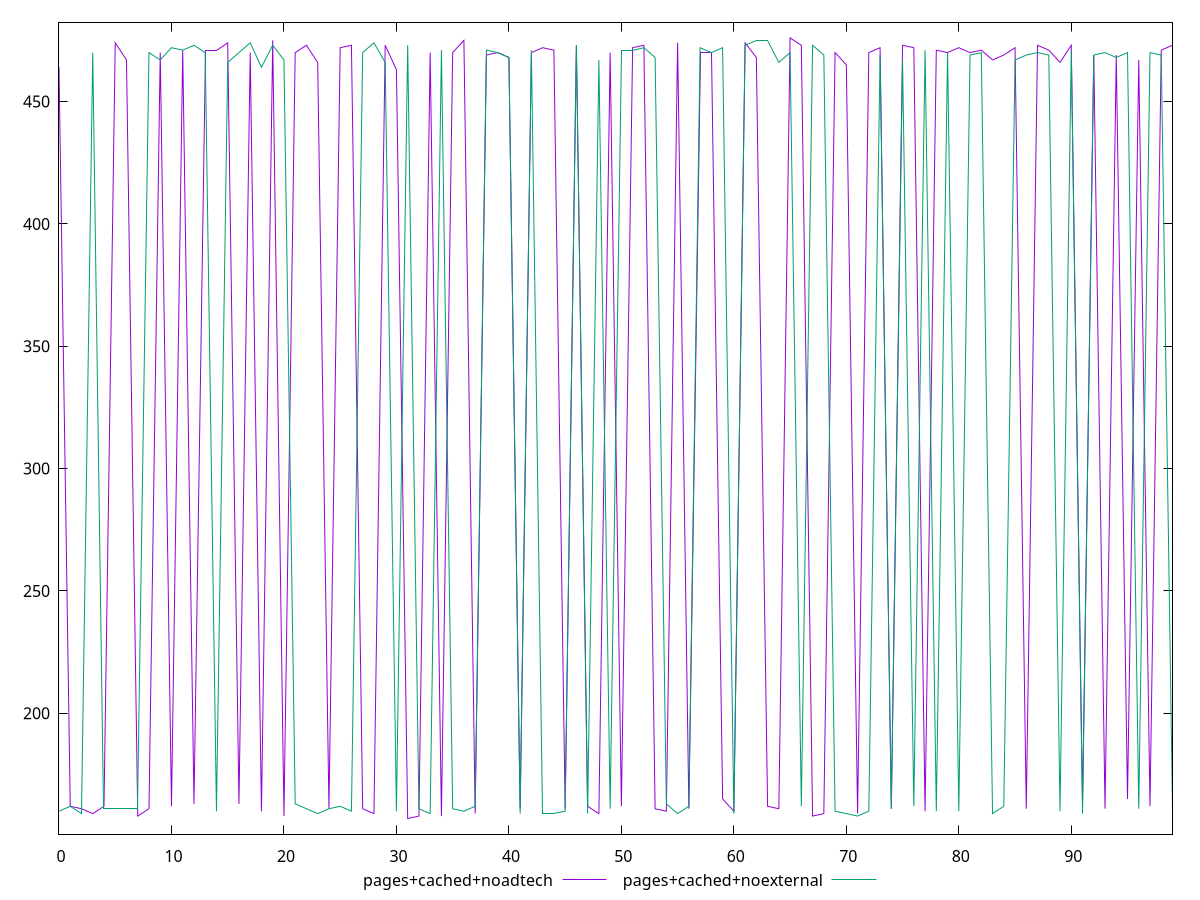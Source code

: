 reset

$pagesCachedNoadtech <<EOF
0 464
1 162
2 161
3 159
4 162
5 474
6 467
7 158
8 161
9 470
10 162
11 471
12 163
13 471
14 471
15 474
16 163
17 470
18 160
19 475
20 158
21 470
22 473
23 466
24 161
25 472
26 473
27 161
28 159
29 473
30 463
31 157
32 158
33 470
34 158
35 470
36 475
37 159
38 469
39 470
40 468
41 161
42 470
43 472
44 471
45 161
46 473
47 162
48 159
49 470
50 162
51 472
52 473
53 161
54 160
55 474
56 161
57 470
58 470
59 165
60 160
61 474
62 468
63 162
64 161
65 476
66 473
67 158
68 159
69 470
70 465
71 159
72 470
73 472
74 161
75 473
76 472
77 160
78 471
79 470
80 472
81 470
82 471
83 467
84 469
85 472
86 161
87 473
88 471
89 466
90 473
91 163
92 469
93 161
94 469
95 165
96 467
97 162
98 471
99 473
EOF

$pagesCachedNoexternal <<EOF
0 160
1 162
2 159
3 470
4 161
5 161
6 161
7 161
8 470
9 467
10 472
11 471
12 473
13 470
14 160
15 466
16 470
17 474
18 464
19 473
20 467
21 163
22 161
23 159
24 161
25 162
26 160
27 470
28 474
29 466
30 160
31 473
32 161
33 159
34 471
35 161
36 160
37 162
38 471
39 470
40 468
41 159
42 471
43 159
44 159
45 160
46 473
47 159
48 467
49 161
50 471
51 471
52 472
53 468
54 163
55 159
56 162
57 472
58 470
59 472
60 159
61 473
62 475
63 475
64 466
65 470
66 162
67 473
68 469
69 160
70 159
71 158
72 160
73 469
74 161
75 467
76 162
77 471
78 160
79 470
80 160
81 469
82 470
83 159
84 162
85 467
86 469
87 470
88 469
89 160
90 471
91 159
92 469
93 470
94 468
95 470
96 161
97 470
98 469
99 161
EOF

set key outside below
set xrange [0:99]
set yrange [150.62:482.38]
set terminal svg size 640, 500 enhanced background rgb 'white'
set output "report_00007_2020-12-11T15:55:29.892Z/render-blocking-resources/comparison/line/4_vs_5.svg"

plot $pagesCachedNoadtech title "pages+cached+noadtech" with line, \
     $pagesCachedNoexternal title "pages+cached+noexternal" with line

reset
